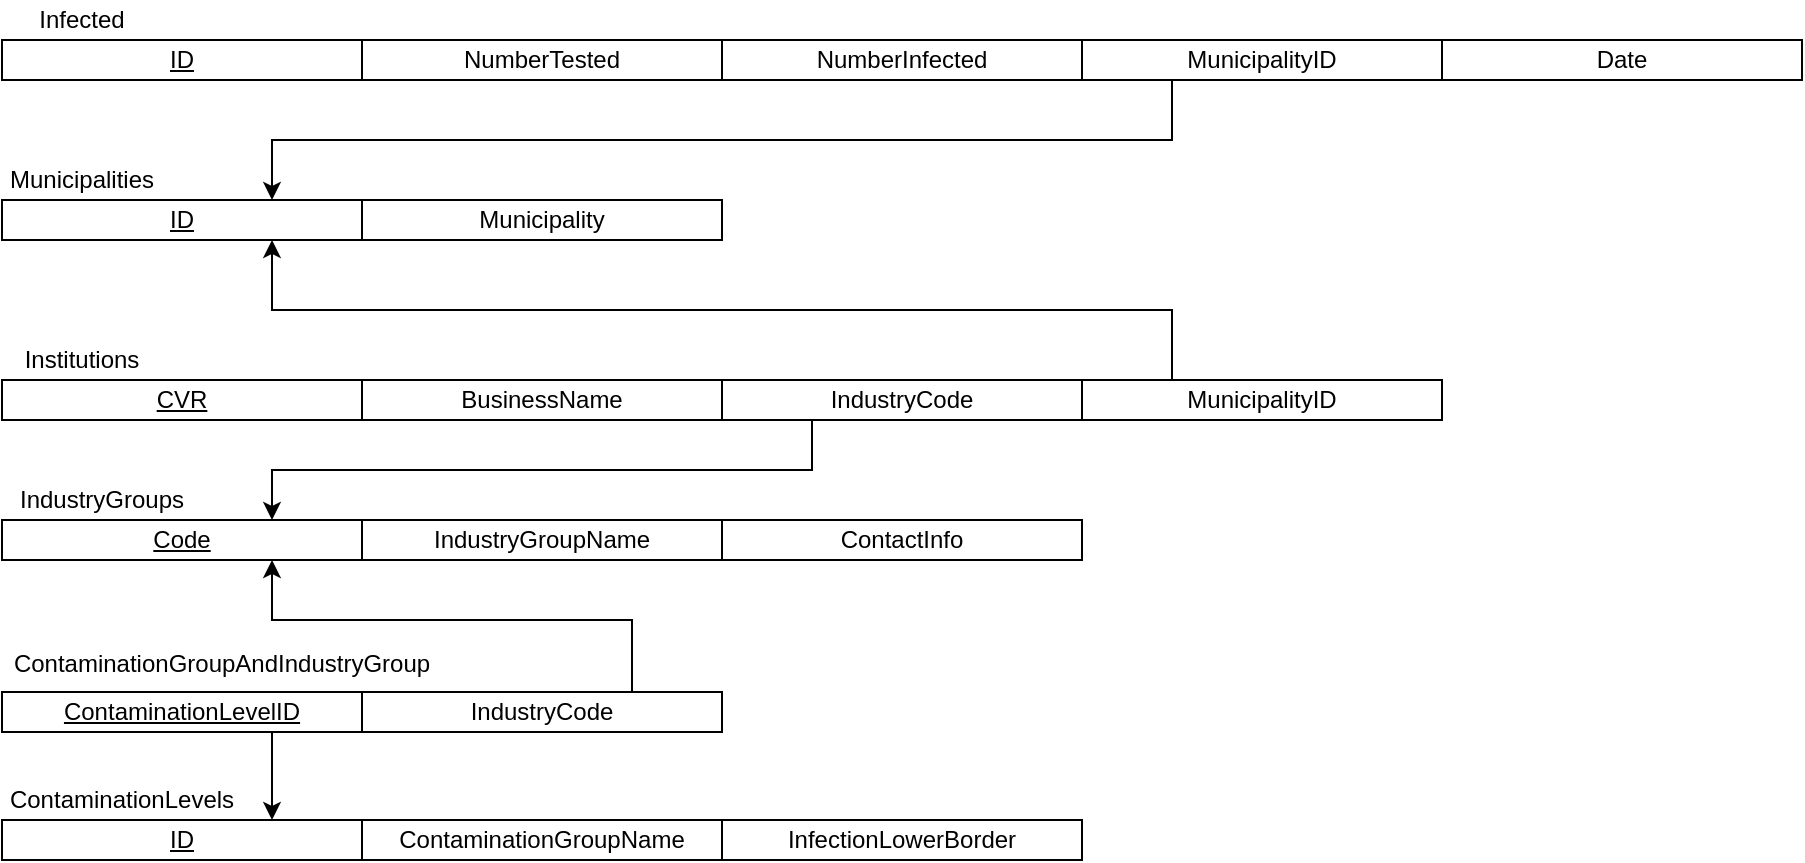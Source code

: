 <mxfile version="14.1.8" type="google"><diagram id="p2Gt9OUfk3Lp9NhK2MdW" name="Page-1"><mxGraphModel dx="1038" dy="491" grid="1" gridSize="10" guides="1" tooltips="1" connect="1" arrows="1" fold="1" page="1" pageScale="1" pageWidth="1169" pageHeight="827" math="0" shadow="0"><root><mxCell id="0"/><mxCell id="1" parent="0"/><mxCell id="TPMtPQuqO1QJidHk6kTX-37" value="" style="group" parent="1" vertex="1" connectable="0"><mxGeometry x="370" y="60" width="180" height="20" as="geometry"/></mxCell><mxCell id="TPMtPQuqO1QJidHk6kTX-38" value="" style="rounded=0;whiteSpace=wrap;html=1;" parent="TPMtPQuqO1QJidHk6kTX-37" vertex="1"><mxGeometry width="180" height="20" as="geometry"/></mxCell><mxCell id="TPMtPQuqO1QJidHk6kTX-39" value="NumberInfected" style="text;html=1;strokeColor=none;fillColor=none;align=center;verticalAlign=middle;whiteSpace=wrap;rounded=0;" parent="TPMtPQuqO1QJidHk6kTX-37" vertex="1"><mxGeometry x="70" width="40" height="20" as="geometry"/></mxCell><mxCell id="TPMtPQuqO1QJidHk6kTX-61" value="" style="group" parent="1" vertex="1" connectable="0"><mxGeometry x="190" y="60" width="180" height="20" as="geometry"/></mxCell><mxCell id="TPMtPQuqO1QJidHk6kTX-62" value="" style="rounded=0;whiteSpace=wrap;html=1;" parent="TPMtPQuqO1QJidHk6kTX-61" vertex="1"><mxGeometry width="180" height="20" as="geometry"/></mxCell><mxCell id="TPMtPQuqO1QJidHk6kTX-63" value="NumberTested" style="text;html=1;strokeColor=none;fillColor=none;align=center;verticalAlign=middle;whiteSpace=wrap;rounded=0;" parent="TPMtPQuqO1QJidHk6kTX-61" vertex="1"><mxGeometry x="70" width="40" height="20" as="geometry"/></mxCell><mxCell id="TPMtPQuqO1QJidHk6kTX-64" value="" style="group" parent="1" vertex="1" connectable="0"><mxGeometry x="10" y="60" width="180" height="20" as="geometry"/></mxCell><mxCell id="TPMtPQuqO1QJidHk6kTX-65" value="" style="rounded=0;whiteSpace=wrap;html=1;" parent="TPMtPQuqO1QJidHk6kTX-64" vertex="1"><mxGeometry width="180" height="20" as="geometry"/></mxCell><mxCell id="TPMtPQuqO1QJidHk6kTX-66" value="&lt;u&gt;ID&lt;/u&gt;" style="text;html=1;strokeColor=none;fillColor=none;align=center;verticalAlign=middle;whiteSpace=wrap;rounded=0;" parent="TPMtPQuqO1QJidHk6kTX-64" vertex="1"><mxGeometry x="70" width="40" height="20" as="geometry"/></mxCell><mxCell id="TPMtPQuqO1QJidHk6kTX-67" value="" style="group" parent="1" vertex="1" connectable="0"><mxGeometry x="190" y="140" width="180" height="20" as="geometry"/></mxCell><mxCell id="TPMtPQuqO1QJidHk6kTX-68" value="" style="rounded=0;whiteSpace=wrap;html=1;" parent="TPMtPQuqO1QJidHk6kTX-67" vertex="1"><mxGeometry width="180" height="20" as="geometry"/></mxCell><mxCell id="TPMtPQuqO1QJidHk6kTX-69" value="Municipality" style="text;html=1;strokeColor=none;fillColor=none;align=center;verticalAlign=middle;whiteSpace=wrap;rounded=0;" parent="TPMtPQuqO1QJidHk6kTX-67" vertex="1"><mxGeometry x="70" width="40" height="20" as="geometry"/></mxCell><mxCell id="TPMtPQuqO1QJidHk6kTX-70" value="" style="group" parent="1" vertex="1" connectable="0"><mxGeometry x="10" y="140" width="180" height="20" as="geometry"/></mxCell><mxCell id="TPMtPQuqO1QJidHk6kTX-71" value="" style="rounded=0;whiteSpace=wrap;html=1;" parent="TPMtPQuqO1QJidHk6kTX-70" vertex="1"><mxGeometry width="180" height="20" as="geometry"/></mxCell><mxCell id="TPMtPQuqO1QJidHk6kTX-72" value="&lt;u&gt;ID&lt;/u&gt;" style="text;html=1;strokeColor=none;fillColor=none;align=center;verticalAlign=middle;whiteSpace=wrap;rounded=0;" parent="TPMtPQuqO1QJidHk6kTX-70" vertex="1"><mxGeometry x="70" width="40" height="20" as="geometry"/></mxCell><mxCell id="TPMtPQuqO1QJidHk6kTX-73" value="" style="group" parent="1" vertex="1" connectable="0"><mxGeometry x="550" y="60" width="180" height="20" as="geometry"/></mxCell><mxCell id="TPMtPQuqO1QJidHk6kTX-74" value="" style="rounded=0;whiteSpace=wrap;html=1;" parent="TPMtPQuqO1QJidHk6kTX-73" vertex="1"><mxGeometry width="180" height="20" as="geometry"/></mxCell><mxCell id="TPMtPQuqO1QJidHk6kTX-75" value="MunicipalityID" style="text;html=1;strokeColor=none;fillColor=none;align=center;verticalAlign=middle;whiteSpace=wrap;rounded=0;" parent="TPMtPQuqO1QJidHk6kTX-73" vertex="1"><mxGeometry x="70" width="40" height="20" as="geometry"/></mxCell><mxCell id="TPMtPQuqO1QJidHk6kTX-83" value="" style="group" parent="1" vertex="1" connectable="0"><mxGeometry x="730" y="60" width="180" height="20" as="geometry"/></mxCell><mxCell id="TPMtPQuqO1QJidHk6kTX-84" value="" style="rounded=0;whiteSpace=wrap;html=1;" parent="TPMtPQuqO1QJidHk6kTX-83" vertex="1"><mxGeometry width="180" height="20" as="geometry"/></mxCell><mxCell id="TPMtPQuqO1QJidHk6kTX-85" value="Date" style="text;html=1;strokeColor=none;fillColor=none;align=center;verticalAlign=middle;whiteSpace=wrap;rounded=0;" parent="TPMtPQuqO1QJidHk6kTX-83" vertex="1"><mxGeometry x="70" width="40" height="20" as="geometry"/></mxCell><mxCell id="TPMtPQuqO1QJidHk6kTX-92" value="Municipalities" style="text;html=1;strokeColor=none;fillColor=none;align=center;verticalAlign=middle;whiteSpace=wrap;rounded=0;" parent="1" vertex="1"><mxGeometry x="10" y="120" width="80" height="20" as="geometry"/></mxCell><mxCell id="TPMtPQuqO1QJidHk6kTX-93" value="Infected" style="text;html=1;strokeColor=none;fillColor=none;align=center;verticalAlign=middle;whiteSpace=wrap;rounded=0;" parent="1" vertex="1"><mxGeometry x="10" y="40" width="80" height="20" as="geometry"/></mxCell><mxCell id="TPMtPQuqO1QJidHk6kTX-98" value="" style="group" parent="1" vertex="1" connectable="0"><mxGeometry x="190" y="230" width="180" height="20" as="geometry"/></mxCell><mxCell id="TPMtPQuqO1QJidHk6kTX-99" value="" style="rounded=0;whiteSpace=wrap;html=1;" parent="TPMtPQuqO1QJidHk6kTX-98" vertex="1"><mxGeometry width="180" height="20" as="geometry"/></mxCell><mxCell id="TPMtPQuqO1QJidHk6kTX-100" value="BusinessName" style="text;html=1;strokeColor=none;fillColor=none;align=center;verticalAlign=middle;whiteSpace=wrap;rounded=0;" parent="TPMtPQuqO1QJidHk6kTX-98" vertex="1"><mxGeometry x="70" width="40" height="20" as="geometry"/></mxCell><mxCell id="TPMtPQuqO1QJidHk6kTX-101" value="" style="group" parent="1" vertex="1" connectable="0"><mxGeometry x="370" y="230" width="180" height="20" as="geometry"/></mxCell><mxCell id="TPMtPQuqO1QJidHk6kTX-102" value="" style="rounded=0;whiteSpace=wrap;html=1;" parent="TPMtPQuqO1QJidHk6kTX-101" vertex="1"><mxGeometry width="180" height="20" as="geometry"/></mxCell><mxCell id="TPMtPQuqO1QJidHk6kTX-103" value="IndustryCode" style="text;html=1;strokeColor=none;fillColor=none;align=center;verticalAlign=middle;whiteSpace=wrap;rounded=0;" parent="TPMtPQuqO1QJidHk6kTX-101" vertex="1"><mxGeometry x="70" width="40" height="20" as="geometry"/></mxCell><mxCell id="TPMtPQuqO1QJidHk6kTX-104" value="" style="group" parent="1" vertex="1" connectable="0"><mxGeometry x="10" y="230" width="180" height="20" as="geometry"/></mxCell><mxCell id="TPMtPQuqO1QJidHk6kTX-105" value="" style="rounded=0;whiteSpace=wrap;html=1;" parent="TPMtPQuqO1QJidHk6kTX-104" vertex="1"><mxGeometry width="180" height="20" as="geometry"/></mxCell><mxCell id="TPMtPQuqO1QJidHk6kTX-106" value="&lt;u&gt;CVR&lt;/u&gt;" style="text;html=1;strokeColor=none;fillColor=none;align=center;verticalAlign=middle;whiteSpace=wrap;rounded=0;" parent="TPMtPQuqO1QJidHk6kTX-104" vertex="1"><mxGeometry x="70" width="40" height="20" as="geometry"/></mxCell><mxCell id="TPMtPQuqO1QJidHk6kTX-108" value="" style="group" parent="1" vertex="1" connectable="0"><mxGeometry x="10" y="300" width="180" height="20" as="geometry"/></mxCell><mxCell id="TPMtPQuqO1QJidHk6kTX-109" value="" style="rounded=0;whiteSpace=wrap;html=1;" parent="TPMtPQuqO1QJidHk6kTX-108" vertex="1"><mxGeometry width="180" height="20" as="geometry"/></mxCell><mxCell id="TPMtPQuqO1QJidHk6kTX-110" value="&lt;u&gt;Code&lt;/u&gt;" style="text;html=1;strokeColor=none;fillColor=none;align=center;verticalAlign=middle;whiteSpace=wrap;rounded=0;" parent="TPMtPQuqO1QJidHk6kTX-108" vertex="1"><mxGeometry x="70" width="40" height="20" as="geometry"/></mxCell><mxCell id="TPMtPQuqO1QJidHk6kTX-111" value="" style="group" parent="1" vertex="1" connectable="0"><mxGeometry x="190" y="300" width="180" height="20" as="geometry"/></mxCell><mxCell id="TPMtPQuqO1QJidHk6kTX-112" value="" style="rounded=0;whiteSpace=wrap;html=1;" parent="TPMtPQuqO1QJidHk6kTX-111" vertex="1"><mxGeometry width="180" height="20" as="geometry"/></mxCell><mxCell id="TPMtPQuqO1QJidHk6kTX-113" value="IndustryGroupName" style="text;html=1;strokeColor=none;fillColor=none;align=center;verticalAlign=middle;whiteSpace=wrap;rounded=0;" parent="TPMtPQuqO1QJidHk6kTX-111" vertex="1"><mxGeometry x="70" width="40" height="20" as="geometry"/></mxCell><mxCell id="TPMtPQuqO1QJidHk6kTX-114" value="Institutions" style="text;html=1;strokeColor=none;fillColor=none;align=center;verticalAlign=middle;whiteSpace=wrap;rounded=0;" parent="1" vertex="1"><mxGeometry x="10" y="210" width="80" height="20" as="geometry"/></mxCell><mxCell id="TPMtPQuqO1QJidHk6kTX-115" value="IndustryGroups" style="text;html=1;strokeColor=none;fillColor=none;align=center;verticalAlign=middle;whiteSpace=wrap;rounded=0;" parent="1" vertex="1"><mxGeometry x="20" y="280" width="80" height="20" as="geometry"/></mxCell><mxCell id="TPMtPQuqO1QJidHk6kTX-117" style="edgeStyle=orthogonalEdgeStyle;rounded=0;orthogonalLoop=1;jettySize=auto;html=1;exitX=0.25;exitY=1;exitDx=0;exitDy=0;entryX=0.75;entryY=0;entryDx=0;entryDy=0;" parent="1" source="TPMtPQuqO1QJidHk6kTX-102" target="TPMtPQuqO1QJidHk6kTX-109" edge="1"><mxGeometry relative="1" as="geometry"/></mxCell><mxCell id="TPMtPQuqO1QJidHk6kTX-124" value="" style="group" parent="1" vertex="1" connectable="0"><mxGeometry x="190" y="450" width="180" height="20" as="geometry"/></mxCell><mxCell id="TPMtPQuqO1QJidHk6kTX-125" value="" style="rounded=0;whiteSpace=wrap;html=1;" parent="TPMtPQuqO1QJidHk6kTX-124" vertex="1"><mxGeometry width="180" height="20" as="geometry"/></mxCell><mxCell id="TPMtPQuqO1QJidHk6kTX-126" value="ContaminationGroupName" style="text;html=1;strokeColor=none;fillColor=none;align=center;verticalAlign=middle;whiteSpace=wrap;rounded=0;" parent="TPMtPQuqO1QJidHk6kTX-124" vertex="1"><mxGeometry x="70" width="40" height="20" as="geometry"/></mxCell><mxCell id="TPMtPQuqO1QJidHk6kTX-130" value="" style="group" parent="1" vertex="1" connectable="0"><mxGeometry x="10" y="450" width="180" height="20" as="geometry"/></mxCell><mxCell id="TPMtPQuqO1QJidHk6kTX-131" value="" style="rounded=0;whiteSpace=wrap;html=1;" parent="TPMtPQuqO1QJidHk6kTX-130" vertex="1"><mxGeometry width="180" height="20" as="geometry"/></mxCell><mxCell id="TPMtPQuqO1QJidHk6kTX-132" value="&lt;u&gt;ID&lt;/u&gt;" style="text;html=1;strokeColor=none;fillColor=none;align=center;verticalAlign=middle;whiteSpace=wrap;rounded=0;" parent="TPMtPQuqO1QJidHk6kTX-130" vertex="1"><mxGeometry x="70" width="40" height="20" as="geometry"/></mxCell><mxCell id="TPMtPQuqO1QJidHk6kTX-133" value="" style="group" parent="1" vertex="1" connectable="0"><mxGeometry x="10" y="386" width="180" height="20" as="geometry"/></mxCell><mxCell id="TPMtPQuqO1QJidHk6kTX-134" value="" style="rounded=0;whiteSpace=wrap;html=1;" parent="TPMtPQuqO1QJidHk6kTX-133" vertex="1"><mxGeometry width="180" height="20" as="geometry"/></mxCell><mxCell id="TPMtPQuqO1QJidHk6kTX-135" value="&lt;u&gt;ContaminationLevelID&lt;/u&gt;" style="text;html=1;strokeColor=none;fillColor=none;align=center;verticalAlign=middle;whiteSpace=wrap;rounded=0;" parent="TPMtPQuqO1QJidHk6kTX-133" vertex="1"><mxGeometry x="70" width="40" height="20" as="geometry"/></mxCell><mxCell id="TPMtPQuqO1QJidHk6kTX-137" value="ContaminationLevels" style="text;html=1;strokeColor=none;fillColor=none;align=center;verticalAlign=middle;whiteSpace=wrap;rounded=0;" parent="1" vertex="1"><mxGeometry x="30" y="430" width="80" height="20" as="geometry"/></mxCell><mxCell id="TPMtPQuqO1QJidHk6kTX-141" value="" style="group" parent="1" vertex="1" connectable="0"><mxGeometry x="370" y="450" width="180" height="20" as="geometry"/></mxCell><mxCell id="TPMtPQuqO1QJidHk6kTX-142" value="" style="rounded=0;whiteSpace=wrap;html=1;" parent="TPMtPQuqO1QJidHk6kTX-141" vertex="1"><mxGeometry width="180" height="20" as="geometry"/></mxCell><mxCell id="TPMtPQuqO1QJidHk6kTX-143" value="InfectionLowerBorder" style="text;html=1;strokeColor=none;fillColor=none;align=center;verticalAlign=middle;whiteSpace=wrap;rounded=0;" parent="TPMtPQuqO1QJidHk6kTX-141" vertex="1"><mxGeometry x="70" width="40" height="20" as="geometry"/></mxCell><mxCell id="TPMtPQuqO1QJidHk6kTX-145" value="" style="group" parent="1" vertex="1" connectable="0"><mxGeometry x="190" y="386" width="180" height="20" as="geometry"/></mxCell><mxCell id="TPMtPQuqO1QJidHk6kTX-146" value="" style="rounded=0;whiteSpace=wrap;html=1;" parent="TPMtPQuqO1QJidHk6kTX-145" vertex="1"><mxGeometry width="180" height="20" as="geometry"/></mxCell><mxCell id="TPMtPQuqO1QJidHk6kTX-147" value="IndustryCode" style="text;html=1;strokeColor=none;fillColor=none;align=center;verticalAlign=middle;whiteSpace=wrap;rounded=0;" parent="TPMtPQuqO1QJidHk6kTX-145" vertex="1"><mxGeometry x="70" width="40" height="20" as="geometry"/></mxCell><mxCell id="TPMtPQuqO1QJidHk6kTX-150" value="ContaminationGroupAndIndustryGroup" style="text;html=1;strokeColor=none;fillColor=none;align=center;verticalAlign=middle;whiteSpace=wrap;rounded=0;" parent="1" vertex="1"><mxGeometry x="100" y="362" width="40" height="20" as="geometry"/></mxCell><mxCell id="TPMtPQuqO1QJidHk6kTX-151" style="edgeStyle=orthogonalEdgeStyle;rounded=0;orthogonalLoop=1;jettySize=auto;html=1;exitX=0.75;exitY=0;exitDx=0;exitDy=0;entryX=0.75;entryY=1;entryDx=0;entryDy=0;" parent="1" source="TPMtPQuqO1QJidHk6kTX-146" target="TPMtPQuqO1QJidHk6kTX-109" edge="1"><mxGeometry relative="1" as="geometry"><Array as="points"><mxPoint x="325" y="350"/><mxPoint x="145" y="350"/></Array></mxGeometry></mxCell><mxCell id="TPMtPQuqO1QJidHk6kTX-152" style="edgeStyle=orthogonalEdgeStyle;rounded=0;orthogonalLoop=1;jettySize=auto;html=1;exitX=0.75;exitY=1;exitDx=0;exitDy=0;entryX=0.75;entryY=0;entryDx=0;entryDy=0;" parent="1" source="TPMtPQuqO1QJidHk6kTX-134" target="TPMtPQuqO1QJidHk6kTX-131" edge="1"><mxGeometry relative="1" as="geometry"/></mxCell><mxCell id="TPMtPQuqO1QJidHk6kTX-154" value="" style="group" parent="1" vertex="1" connectable="0"><mxGeometry x="370" y="300" width="180" height="20" as="geometry"/></mxCell><mxCell id="TPMtPQuqO1QJidHk6kTX-155" value="" style="rounded=0;whiteSpace=wrap;html=1;" parent="TPMtPQuqO1QJidHk6kTX-154" vertex="1"><mxGeometry width="180" height="20" as="geometry"/></mxCell><mxCell id="TPMtPQuqO1QJidHk6kTX-156" value="ContactInfo" style="text;html=1;strokeColor=none;fillColor=none;align=center;verticalAlign=middle;whiteSpace=wrap;rounded=0;" parent="TPMtPQuqO1QJidHk6kTX-154" vertex="1"><mxGeometry x="70" width="40" height="20" as="geometry"/></mxCell><mxCell id="TPMtPQuqO1QJidHk6kTX-157" value="" style="group" parent="1" vertex="1" connectable="0"><mxGeometry x="550" y="230" width="180" height="20" as="geometry"/></mxCell><mxCell id="TPMtPQuqO1QJidHk6kTX-158" value="" style="rounded=0;whiteSpace=wrap;html=1;" parent="TPMtPQuqO1QJidHk6kTX-157" vertex="1"><mxGeometry width="180" height="20" as="geometry"/></mxCell><mxCell id="TPMtPQuqO1QJidHk6kTX-159" value="MunicipalityID" style="text;html=1;strokeColor=none;fillColor=none;align=center;verticalAlign=middle;whiteSpace=wrap;rounded=0;" parent="TPMtPQuqO1QJidHk6kTX-157" vertex="1"><mxGeometry x="70" width="40" height="20" as="geometry"/></mxCell><mxCell id="xPJSUZymLH7ukgK7UyvV-1" style="edgeStyle=orthogonalEdgeStyle;rounded=0;orthogonalLoop=1;jettySize=auto;html=1;exitX=0.25;exitY=1;exitDx=0;exitDy=0;entryX=0.75;entryY=0;entryDx=0;entryDy=0;" parent="1" source="TPMtPQuqO1QJidHk6kTX-74" target="TPMtPQuqO1QJidHk6kTX-71" edge="1"><mxGeometry relative="1" as="geometry"/></mxCell><mxCell id="xPJSUZymLH7ukgK7UyvV-2" style="edgeStyle=orthogonalEdgeStyle;rounded=0;orthogonalLoop=1;jettySize=auto;html=1;exitX=0.25;exitY=0;exitDx=0;exitDy=0;entryX=0.75;entryY=1;entryDx=0;entryDy=0;" parent="1" source="TPMtPQuqO1QJidHk6kTX-158" target="TPMtPQuqO1QJidHk6kTX-71" edge="1"><mxGeometry relative="1" as="geometry"/></mxCell></root></mxGraphModel></diagram></mxfile>
